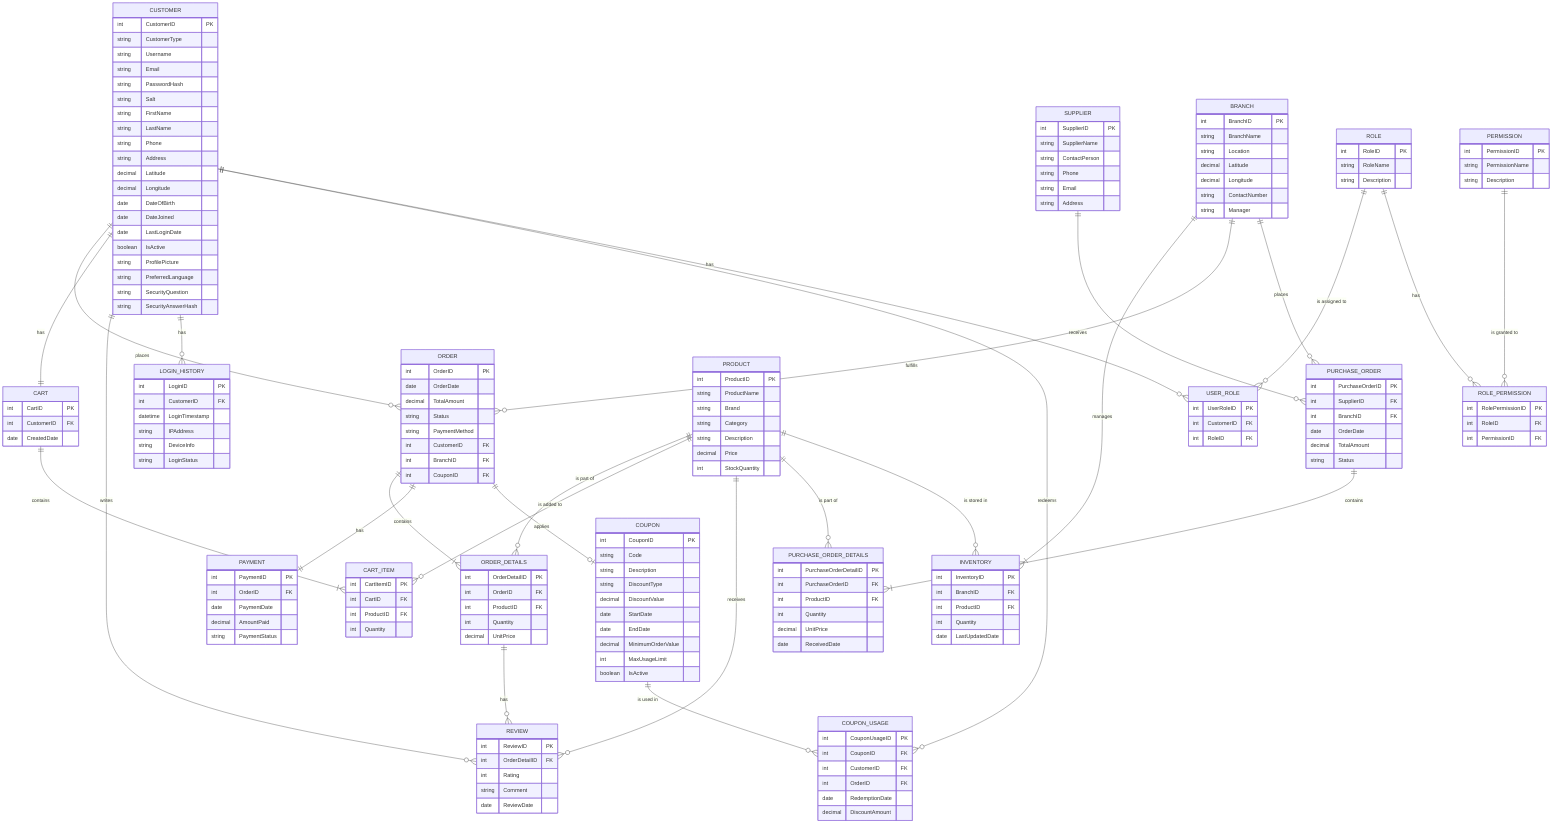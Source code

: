 erDiagram
    CUSTOMER ||--o{ ORDER : places
    CUSTOMER ||--|| CART : has
    CUSTOMER ||--o{ REVIEW : writes
    CUSTOMER ||--o{ LOGIN_HISTORY : has
    CUSTOMER ||--o{ COUPON_USAGE : redeems
    CUSTOMER ||--o{ USER_ROLE : has
    ORDER ||--|{ ORDER_DETAILS : contains
    ORDER ||--|| PAYMENT : has
    ORDER ||--o| COUPON : "applies"
    PRODUCT ||--o{ ORDER_DETAILS : "is part of"
    COUPON ||--o{ COUPON_USAGE : "is used in"
    ORDER_DETAILS ||--o{ REVIEW : "has"
    PRODUCT ||--o{ CART_ITEM : "is added to"
    PRODUCT ||--o{ REVIEW : receives
    CART ||--|{ CART_ITEM : contains
    SUPPLIER ||--o{ PURCHASE_ORDER : receives
    PURCHASE_ORDER ||--|{ PURCHASE_ORDER_DETAILS : contains
    PRODUCT ||--o{ PURCHASE_ORDER_DETAILS : "is part of"
    BRANCH ||--|{ INVENTORY : manages
    PRODUCT ||--o{ INVENTORY : "is stored in"
    BRANCH ||--o{ ORDER : fulfills
    BRANCH ||--o{ PURCHASE_ORDER : places
    ROLE ||--o{ USER_ROLE : "is assigned to"
    ROLE ||--o{ ROLE_PERMISSION : has
    PERMISSION ||--o{ ROLE_PERMISSION : "is granted to"
 
    
    

    CUSTOMER {
        int CustomerID PK
        string CustomerType
        string Username
        string Email
        string PasswordHash
        string Salt
        string FirstName
        string LastName
        string Phone
        string Address
        decimal Latitude
        decimal Longitude
        date DateOfBirth
        date DateJoined
        date LastLoginDate
        boolean IsActive
        string ProfilePicture
        string PreferredLanguage
        string SecurityQuestion
        string SecurityAnswerHash
    }

    LOGIN_HISTORY {
        int LoginID PK
        int CustomerID FK
        datetime LoginTimestamp
        string IPAddress
        string DeviceInfo
        string LoginStatus
    }

    PRODUCT {
        int ProductID PK
        string ProductName
        string Brand
        string Category
        string Description
        decimal Price
        int StockQuantity
    }

    ORDER {
        int OrderID PK
        date OrderDate
        decimal TotalAmount
        string Status
        string PaymentMethod
        int CustomerID FK
        int BranchID FK
        int CouponID FK
    }

    ORDER_DETAILS {
        int OrderDetailID PK
        int OrderID FK
        int ProductID FK
        int Quantity
        decimal UnitPrice
    }

    CART {
        int CartID PK
        int CustomerID FK
        date CreatedDate
    }

    CART_ITEM {
        int CartItemID PK
        int CartID FK
        int ProductID FK
        int Quantity
    }

    PAYMENT {
        int PaymentID PK
        int OrderID FK
        date PaymentDate
        decimal AmountPaid
        string PaymentStatus
    }

    REVIEW {
    int ReviewID PK
    int OrderDetailID FK
    int Rating
    string Comment
    date ReviewDate
    }


    SUPPLIER {
        int SupplierID PK
        string SupplierName
        string ContactPerson
        string Phone
        string Email
        string Address
    }

    INVENTORY {
        int InventoryID PK
        int BranchID FK
        int ProductID FK
        int Quantity
        date LastUpdatedDate
    }

    BRANCH {
        int BranchID PK
        string BranchName
        string Location
        decimal Latitude
        decimal Longitude
        string ContactNumber
        string Manager
    }

    PURCHASE_ORDER {
        int PurchaseOrderID PK
        int SupplierID FK
        int BranchID FK
        date OrderDate
        decimal TotalAmount
        string Status
    }

    PURCHASE_ORDER_DETAILS {
        int PurchaseOrderDetailID PK
        int PurchaseOrderID FK
        int ProductID FK
        int Quantity
        decimal UnitPrice
        date ReceivedDate
    }

    COUPON {
        int CouponID PK
        string Code
        string Description
        string DiscountType
        decimal DiscountValue
        date StartDate
        date EndDate
        decimal MinimumOrderValue
        int MaxUsageLimit
        boolean IsActive
    }

    ROLE {
        int RoleID PK
        string RoleName
        string Description
    }

    PERMISSION {
        int PermissionID PK
        string PermissionName
        string Description
    }

    USER_ROLE {
        int UserRoleID PK
        int CustomerID FK
        int RoleID FK
    }

    ROLE_PERMISSION {
        int RolePermissionID PK
        int RoleID FK
        int PermissionID FK
    }

    COUPON_USAGE {
    int CouponUsageID PK
    int CouponID FK
    int CustomerID FK
    int OrderID FK
    date RedemptionDate
    decimal DiscountAmount
    }